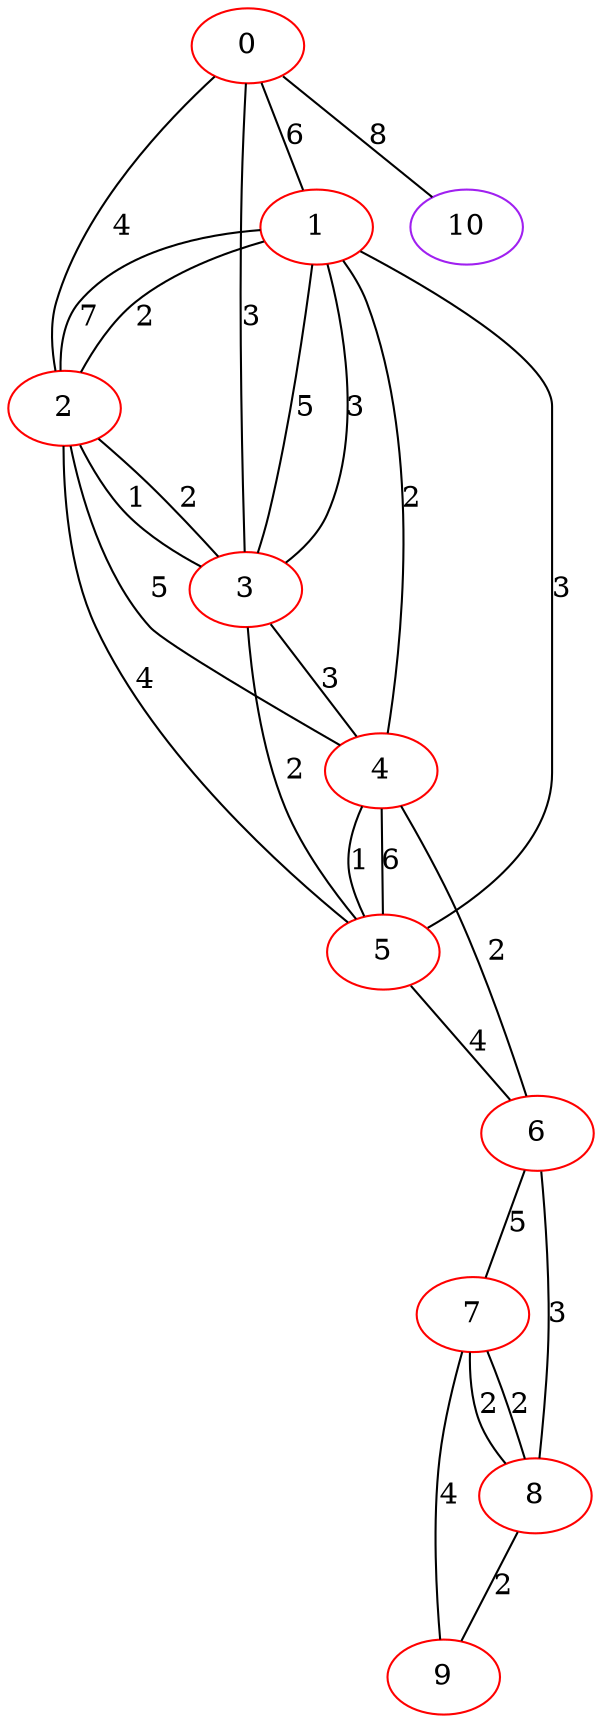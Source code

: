 graph "" {
0 [color=red, weight=1];
1 [color=red, weight=1];
2 [color=red, weight=1];
3 [color=red, weight=1];
4 [color=red, weight=1];
5 [color=red, weight=1];
6 [color=red, weight=1];
7 [color=red, weight=1];
8 [color=red, weight=1];
9 [color=red, weight=1];
10 [color=purple, weight=4];
0 -- 1  [key=0, label=6];
0 -- 2  [key=0, label=4];
0 -- 3  [key=0, label=3];
0 -- 10  [key=0, label=8];
1 -- 2  [key=0, label=2];
1 -- 2  [key=1, label=7];
1 -- 3  [key=0, label=3];
1 -- 3  [key=1, label=5];
1 -- 4  [key=0, label=2];
1 -- 5  [key=0, label=3];
2 -- 3  [key=0, label=1];
2 -- 3  [key=1, label=2];
2 -- 4  [key=0, label=5];
2 -- 5  [key=0, label=4];
3 -- 4  [key=0, label=3];
3 -- 5  [key=0, label=2];
4 -- 5  [key=0, label=1];
4 -- 5  [key=1, label=6];
4 -- 6  [key=0, label=2];
5 -- 6  [key=0, label=4];
6 -- 8  [key=0, label=3];
6 -- 7  [key=0, label=5];
7 -- 8  [key=0, label=2];
7 -- 8  [key=1, label=2];
7 -- 9  [key=0, label=4];
8 -- 9  [key=0, label=2];
}
